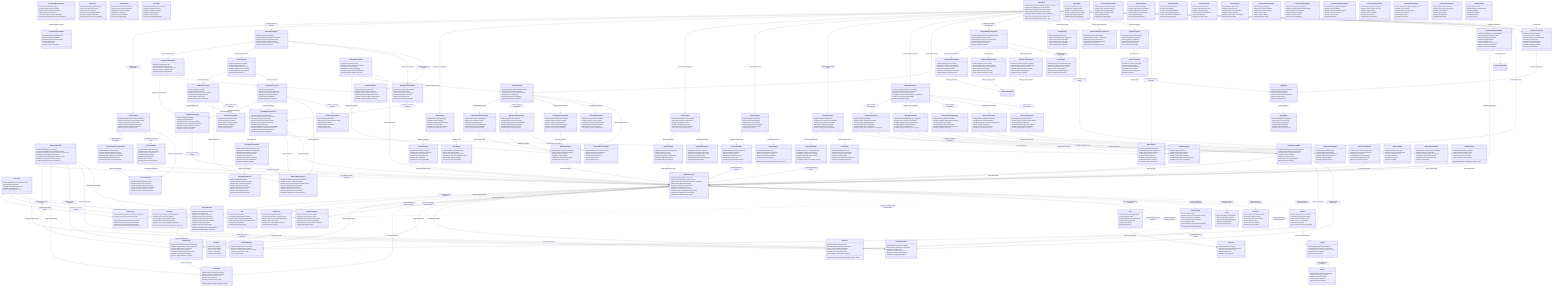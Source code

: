 classDiagram
    %% Main Application Components - The Brain of the App
    class AllinOneApplication {
        %% This is like the main control center of the entire app
        +Starts up the app when user opens it
        +Connects all the different parts of the app together
        +Manages the database connection and internet connectivity
        +Handles user authentication and security
        +Coordinates data sharing between different screens
        +Manages app settings and user preferences
        +Handles background tasks and notifications
    }

    class MainActivity {
        %% This is like the main lobby of a building - where users start and navigate
        +Shows the main navigation menu (bottom tabs)
        +Handles switching between different sections of the app
        +Manages the overall app layout and structure
        +Shows network status and connection warnings
        +Handles app permissions and security checks
        +Coordinates between different screens and features
        +Manages the app's lifecycle (start, pause, stop)
    }

    %% Core Data Models - The Information Storage
    class Transaction {
        %% Records of money coming in and going out
        +Stores amount of money (income or expense)
        +Records what the money was for (description)
        +Tracks when the transaction happened (date)
        +Categorizes the transaction (food, transport, etc.)
        +Links to student payments if it's a Wing Tzun payment
        +Shows if it's money earned or money spent
    }

    class Investment {
        %% Records of money invested in various opportunities
        +Stores investment name and type (stocks, crypto, etc.)
        +Tracks how much money was invested initially
        +Records current value and profit/loss
        +Stores images of investment documents
        +Tracks when the investment was made
        +Shows if it's an active or completed investment
    }

    class Note {
        %% Digital notes and documents
        +Stores text content and titles
        +Can include multiple images and videos
        +Supports voice recordings and audio notes
        +Tracks when notes were created and last edited
        +Supports rich text formatting
        +Can be organized and searched
    }

    class WTStudent {
        %% Student information for Wing Tzun martial arts school
        +Stores student's personal information (name, phone, email)
        +Tracks if student is currently active
        +Records profile pictures and contact details
        +Stores course registration information
        +Tracks payment status and amounts
        +Records course start and end dates
        +Stores additional notes about the student
    }

    class WTRegistration {
        %% Course registration records for students
        +Links to specific student
        +Records course fees and payment amounts
        +Stores course start and end dates
        +Tracks payment status (paid/unpaid)
        +Can include attachment documents
        +Records payment dates
        +Stores additional notes about the registration
    }

    class WTLesson {
        %% Martial arts lesson schedules
        +Records lesson titles and descriptions
        +Stores lesson dates and times
        +Tracks lesson types and categories
        +Records lesson locations
        +Stores instructor information
        +Manages lesson scheduling
    }

    class WTSeminar {
        %% Special martial arts events and seminars
        +Records seminar titles and descriptions
        +Stores event dates and locations
        +Tracks instructor information
        +Records pricing and participant limits
        +Manages participant registrations
        +Tracks if seminar is active or completed
    }

    class Task {
        %% Personal and business tasks
        +Stores task names and descriptions
        +Tracks completion status
        +Records due dates and creation dates
        +Groups tasks into categories
        +Manages task priorities
        +Tracks task progress
    }

    class TaskGroup {
        %% Categories for organizing tasks
        +Groups related tasks together
        +Uses color coding for visual organization
        +Tracks group completion status
        +Records creation dates
        +Manages task organization
    }

    class Event {
        %% Calendar events and appointments
        +Stores event titles and descriptions
        +Records event dates and times
        +Tracks event types and categories
        +Manages event scheduling
        +Supports recurring events
    }

    class HistoryItem {
        %% Historical records of all activities
        +Shows past transactions, investments, notes
        +Records dates and amounts
        +Categorizes historical items by type
        +Provides searchable history
        +Tracks all app activities over time
    }

    class Program {
        %% Workout exercise programs
        +Stores program names and descriptions
        +Contains lists of exercises for each program
        +Tracks program creation and modification dates
        +Manages exercise sequences
        +Stores workout instructions
    }

    class Workout {
        %% Individual workout sessions
        +Records workout start and end times
        +Tracks which program was followed
        +Stores exercise performance data
        +Records sets, reps, and weights
        +Tracks workout duration
        +Stores workout notes and observations
    }

    class Exercise {
        %% Individual exercises in workout programs
        +Stores exercise names and descriptions
        +Records muscle groups targeted
        +Provides exercise instructions
        +Tracks exercise categories
        +Manages exercise database
    }

    class VoiceNote {
        %% Audio recordings and voice memos
        +Stores audio file paths
        +Records audio duration
        +Tracks creation dates
        +Links to related notes
        +Manages audio playback
    }

    %% Firebase Layer - The Cloud Storage and Sync System
    class FirebaseRepository {
        %% The main data manager that handles all information
        +Manages all data storage and retrieval
        +Synchronizes data between device and cloud
        +Handles offline data storage when internet is unavailable
        +Manages data updates and changes
        +Provides real-time data synchronization
        +Handles data backup and recovery
        +Manages user data security and privacy
        +Coordinates data sharing between app features
        +Handles data validation and error checking
        +Manages data caching for faster access
    }

    class FirebaseManager {
        %% The technical interface to cloud storage
        +Connects to Google's cloud storage (Firebase)
        +Uploads and downloads files and data
        +Manages user authentication
        +Handles data encryption and security
        +Manages file storage (images, documents)
        +Coordinates with other cloud services
        +Handles data synchronization conflicts
        +Manages backup and restore operations
        +Provides real-time data updates
        +Handles network connectivity issues
    }

    class FirebaseIdManager {
        %% Creates unique identifiers for all data items
        +Generates unique IDs for new records
        +Ensures no duplicate IDs are created
        +Manages ID sequences for different data types
        +Tracks ID usage across the app
        +Prevents data conflicts
    }

    class FirebaseStorageUtil {
        %% Manages file uploads and downloads
        +Handles image and document uploads
        +Manages file organization in cloud storage
        +Provides secure file access
        +Handles file deletion and cleanup
        +Manages file sharing and permissions
        +Optimizes file storage and retrieval
    }

    class DataChangeNotifier {
        %% Notifies different parts of the app when data changes
        +Alerts screens when data is updated
        +Triggers UI refreshes when needed
        +Coordinates data updates across features
        +Manages real-time data synchronization
        +Ensures all screens show current information
        +Handles data change conflicts
    }

    class OfflineQueue {
        %% Stores actions when internet is unavailable
        +Queues data changes when offline
        +Synchronizes data when connection returns
        +Prevents data loss during connectivity issues
        +Manages offline data storage
        +Handles sync conflicts when reconnecting
        +Provides offline functionality
    }

    %% Cache Layer - Local Storage for Faster Access
    class CacheManager {
        %% Stores frequently used data locally for quick access
        +Keeps recent data on the device for fast loading
        +Reduces internet usage by storing data locally
        +Provides offline access to recent data
        +Manages storage space efficiently
        +Synchronizes with cloud data when online
        +Handles cache cleanup and updates
        +Improves app performance and speed
    }

    %% Utility Classes - Helper Functions
    class NetworkUtils {
        %% Monitors internet connectivity
        +Checks if device is connected to internet
        +Monitors connection quality and stability
        +Alerts app when connection is lost
        +Manages different network types (WiFi, mobile)
        +Handles network switching
        +Provides connection status updates
    }

    class BackupHelper {
        %% Manages data backup and restore
        +Creates backup files of all app data
        +Exports data to external storage
        +Imports data from backup files
        +Validates backup file integrity
        +Manages backup scheduling
        +Provides disaster recovery options
    }

    class LogcatHelper {
        %% Records app activity for troubleshooting
        +Captures app logs and error messages
        +Stores debugging information
        +Helps identify and fix problems
        +Provides technical support information
        +Manages log file storage
        +Assists in app maintenance
    }

    class ApiKeyManager {
        %% Securely stores API keys and credentials
        +Manages external service access keys
        +Securely stores sensitive credentials
        +Handles key rotation and updates
        +Validates key authenticity
        +Manages access permissions
        +Protects user data security
    }

    class TradingUtils {
        %% Calculates trading and investment metrics
        +Calculates profit and loss for investments
        +Computes portfolio total values
        +Provides investment summaries
        +Validates trading parameters
        +Formats currency displays
        +Analyzes investment performance
    }

    %% ViewModels - Business Logic Controllers
    class HomeViewModel {
        %% Manages the home screen data and calculations
        +Shows recent financial transactions
        +Calculates total income and expenses
        +Displays current account balance
        +Shows spending by category
        +Provides financial overview
        +Updates data in real-time
        +Manages home screen interactions
    }

    class InvestmentsViewModel {
        %% Manages investment portfolio and data
        +Tracks all investment holdings
        +Calculates total portfolio value
        +Shows profit and loss for each investment
        +Separates active and completed investments
        +Provides investment performance metrics
        +Manages investment data updates
        +Handles investment calculations
    }

    class NotesViewModel {
        %% Manages note-taking functionality
        +Handles note creation and editing
        +Manages note organization and search
        +Coordinates note data operations
        +Handles note sharing and export
        +Manages note attachments
        +Provides note search functionality
    }

    class TasksViewModel {
        %% Manages task and project organization
        +Handles task creation and management
        +Organizes tasks into groups
        +Tracks task completion status
        +Manages task priorities and due dates
        +Provides task filtering and search
        +Coordinates task data operations
    }

    class WTRegisterViewModel {
        %% Manages Wing Tzun school operations
        +Handles student registration and management
        +Tracks course enrollments and payments
        +Manages student status and information
        +Calculates course end dates
        +Handles payment processing
        +Coordinates student data operations
        +Manages lesson scheduling
    }

    class WTLessonsViewModel {
        %% Manages martial arts lesson scheduling
        +Handles lesson creation and scheduling
        +Manages lesson types and categories
        +Tracks lesson attendance
        +Coordinates lesson data operations
        +Provides lesson filtering and search
        +Manages instructor assignments
    }

    class WTSeminarsViewModel {
        %% Manages special martial arts events
        +Handles seminar planning and organization
        +Manages participant registrations
        +Tracks seminar attendance and payments
        +Coordinates seminar data operations
        +Provides seminar management tools
        +Handles event logistics
    }

    class CalendarViewModel {
        %% Manages calendar and scheduling
        +Handles event creation and management
        +Coordinates calendar data operations
        +Manages date selection and navigation
        +Provides calendar filtering and search
        +Handles recurring events
        +Coordinates with other scheduling systems
    }

    class HistoryViewModel {
        %% Manages historical data and records
        +Provides access to historical transactions
        +Offers data filtering and search
        +Generates historical reports
        +Manages data export functionality
        +Provides data analysis tools
        +Coordinates historical data operations
    }

    class WorkoutViewModel {
        %% Manages fitness and workout tracking
        +Handles workout program management
        +Tracks workout sessions and progress
        +Manages exercise database
        +Calculates workout statistics
        +Coordinates workout data operations
        +Provides fitness tracking tools
    }

    class LogErrorViewModel {
        %% Manages error logging and troubleshooting
        +Handles error capture and logging
        +Manages log file operations
        +Provides debugging information
        +Coordinates error reporting
        +Manages technical support data
        +Handles log analysis
    }

    %% UI Fragments - User Interface Screens
    class HomeFragment {
        %% The main dashboard showing financial overview
        +Displays financial summary and recent activity
        +Shows account balance and spending overview
        +Provides quick access to main features
        +Shows recent transactions and investments
        +Displays spending categories and trends
        +Offers navigation to detailed views
    }

    class TransactionsOverviewFragment {
        %% Detailed view of all financial transactions
        +Shows complete transaction history
        +Provides transaction filtering and search
        +Displays transaction details and categories
        +Offers transaction editing and management
        +Shows spending patterns and trends
        +Provides transaction export functionality
    }

    class TransactionReportFragment {
        %% Generates financial reports and analytics
        +Creates detailed financial reports
        +Shows spending analysis and trends
        +Provides chart and graph visualizations
        +Offers report export and sharing
        +Generates category spending breakdowns
        +Provides financial insights and recommendations
    }

    class InvestmentsFragment {
        %% Manages investment portfolio interface
        +Displays all investment holdings
        +Shows investment performance and metrics
        +Provides investment management tools
        +Offers investment analysis and charts
        +Handles investment data entry and editing
        +Shows portfolio diversification
    }

    class InvestmentsTabFragment {
        %% Tab view for different investment types
        +Organizes investments by type
        +Provides filtered investment views
        +Shows investment categories and groups
        +Offers investment comparison tools
        +Manages investment organization
    }

    class FuturesFragment {
        %% Manages cryptocurrency and futures trading
        +Displays cryptocurrency positions
        +Shows real-time trading data
        +Provides trading interface and tools
        +Manages trading account information
        +Shows profit/loss for crypto positions
        +Handles trading operations
    }

    class UsdMFuturesFragment {
        %% USD-margined futures trading interface
        +Shows USD futures positions
        +Displays real-time price data
        +Provides leverage and margin information
        +Manages futures trading operations
        +Shows position sizing and risk
        +Handles futures order management
    }

    class CoinMFuturesFragment {
        %% Coin-margined futures trading interface
        +Shows coin futures positions
        +Displays cryptocurrency futures data
        +Provides coin-margined trading tools
        +Manages futures position tracking
        +Shows coin-based profit/loss
        +Handles crypto futures operations
    }

    class ExternalFuturesFragment {
        %% External trading platform integration
        +Connects to external trading platforms
        +Shows external account data
        +Provides cross-platform trading view
        +Manages external API connections
        +Shows external position data
        +Handles external trading operations
    }

    class NotesFragment {
        %% Digital note-taking interface
        +Provides note creation and editing
        +Supports rich text formatting
        +Handles image and video attachments
        +Offers voice note recording
        +Provides note organization and search
        +Supports note sharing and export
    }

    class TasksFragment {
        %% Task and project management interface
        +Provides task creation and management
        +Offers task grouping and organization
        +Shows task completion tracking
        +Provides task filtering and search
        +Offers drag-and-drop task organization
        +Shows task progress and deadlines
    }

    class HistoryFragment {
        %% Historical data and records interface
        +Shows complete activity history
        +Provides historical data filtering
        +Offers data search and analysis
        +Shows historical trends and patterns
        +Provides data export functionality
        +Offers historical insights
    }

    class CalendarFragment {
        %% Calendar and scheduling interface
        +Shows calendar view with events
        +Provides event creation and management
        +Shows lesson and seminar schedules
        +Offers date navigation and selection
        +Provides event filtering and search
        +Shows recurring events and reminders
    }

    class DatabaseManagementFragment {
        %% Database management and maintenance interface
        +Shows data overview and statistics
        +Provides backup and restore functionality
        +Offers data export and import tools
        +Shows storage usage and optimization
        +Provides data cleanup tools
        +Offers database maintenance options
    }

    class LogErrorsFragment {
        %% Error logging and troubleshooting interface
        +Shows app logs and error messages
        +Provides log capture and storage
        +Offers log analysis and filtering
        +Provides debugging information
        +Offers log export and sharing
        +Shows technical support data
    }

    %% WT (Wing Tzun) UI Components - Martial Arts School Management
    class WTRegistryFragment {
        %% Main Wing Tzun school management interface
        +Provides navigation between school features
        +Shows network status for school operations
        +Manages school data synchronization
        +Coordinates between student and lesson management
        +Provides school overview and statistics
        +Handles school-wide settings
    }

    class WTStudentsFragment {
        %% Student management interface
        +Shows all registered students
        +Provides student registration and editing
        +Handles student profile management
        +Shows student status and information
        +Provides student search and filtering
        +Handles student photo and document management
    }

    class WTRegisterFragment {
        %% Course registration interface
        +Shows students available for course registration
        +Provides course enrollment functionality
        +Handles payment processing and tracking
        +Shows registration status and details
        +Provides course scheduling tools
        +Handles registration document management
    }

    class WTRegisterContentFragment {
        %% Detailed registration management
        +Shows detailed registration information
        +Provides registration editing and management
        +Handles payment status updates
        +Shows registration history and records
        +Provides document attachment management
        +Handles registration data export
    }

    class WTLessonsFragment {
        %% Lesson scheduling and management interface
        +Shows lesson schedules and calendars
        +Provides lesson creation and editing
        +Handles lesson type and category management
        +Shows instructor assignments
        +Provides lesson attendance tracking
        +Handles lesson data management
    }

    class WTSeminarsFragment {
        %% Seminar and event management interface
        +Shows upcoming and past seminars
        +Provides seminar creation and management
        +Handles participant registration
        +Shows seminar attendance and payments
        +Provides seminar logistics management
        +Handles seminar data and reporting
    }

    %% Workout UI Components - Fitness Tracking
    class WorkoutFragment {
        %% Main fitness and workout interface
        +Provides navigation between workout features
        +Shows workout overview and statistics
        +Coordinates workout program management
        +Provides fitness tracking tools
        +Shows workout history and progress
        +Handles workout data management
    }

    class WorkoutDashboardFragment {
        %% Workout overview and statistics
        +Shows workout statistics and progress
        +Displays recent workout sessions
        +Provides quick workout actions
        +Shows fitness goals and achievements
        +Provides workout recommendations
        +Shows workout performance trends
    }

    class WorkoutProgramFragment {
        %% Workout program management interface
        +Shows available workout programs
        +Provides program creation and editing
        +Handles exercise selection and organization
        +Shows program details and instructions
        +Provides program sharing and export
        +Handles program data management
    }

    class WorkoutExerciseFragment {
        %% Exercise database and management interface
        +Shows exercise database and categories
        +Provides exercise creation and editing
        +Handles muscle group organization
        +Shows exercise instructions and videos
        +Provides exercise search and filtering
        +Handles exercise data management
    }

    class ActiveWorkoutFragment {
        %% Active workout session interface
        +Shows current workout session
        +Provides exercise navigation and tracking
        +Handles set and rep counting
        +Shows workout timer and progress
        +Provides workout notes and observations
        +Handles workout completion and saving
    }

    class WorkoutStatsFragment {
        %% Workout statistics and analytics
        +Shows workout performance statistics
        +Provides progress charts and graphs
        +Shows fitness trends and improvements
        +Provides workout analysis and insights
        +Offers statistics export and sharing
        +Shows fitness goals and achievements
    }

    %% Instagram UI Components - Social Media Management
    class InstagramBusinessFragment {
        %% Instagram business management interface
        +Provides navigation between Instagram features
        +Shows Instagram account overview
        +Coordinates Instagram content management
        +Provides Instagram analytics access
        +Shows Instagram business tools
        +Handles Instagram integration
    }

    class InstagramPostsFragment {
        %% Instagram post management interface
        +Shows Instagram posts and content
        +Provides post creation and scheduling
        +Handles post analytics and performance
        +Shows post engagement metrics
        +Provides content calendar management
        +Handles Instagram content planning
    }

    class InstagramInsightsFragment {
        %% Instagram analytics and insights interface
        +Shows Instagram account analytics
        +Provides performance metrics and trends
        +Shows audience insights and demographics
        +Provides engagement analysis
        +Offers analytics reporting and export
        +Shows content performance insights
    }

    class InstagramAskAIFragment {
        %% AI-powered Instagram assistance
        +Provides AI-powered content suggestions
        +Offers automated Instagram management
        +Shows AI-generated content ideas
        +Provides automated posting capabilities
        +Offers Instagram optimization tips
        +Handles AI-powered analytics
    }

    %% Drawing UI Components - Creative Tools
    class DrawingActivity {
        %% Digital drawing and sketching interface
        +Provides digital drawing canvas
        +Offers various drawing tools and brushes
        +Handles color selection and palette
        +Provides drawing save and export
        +Offers drawing sharing capabilities
        +Handles drawing file management
    }

    %% Base Components - Foundation Elements
    class BaseFragment {
        %% Common functionality for all screens
        +Provides common UI elements and styling
        +Handles error display and user feedback
        +Shows loading indicators and progress
        +Manages network status display
        +Provides common navigation patterns
        +Handles common user interactions
    }

    class EditNoteActivity {
        %% Advanced note editing interface
        +Provides rich text editing capabilities
        +Handles multimedia content (images, videos, audio)
        +Offers advanced formatting options
        +Provides auto-save functionality
        +Handles note sharing and export
        +Offers collaborative editing features
    }

    %% Adapters - Data Display Components
    class TransactionAdapter {
        %% Displays transaction lists and details
        +Shows transaction information in lists
        +Handles transaction item interactions
        +Provides transaction filtering and sorting
        +Shows transaction categories and amounts
        +Handles transaction editing and deletion
        +Provides transaction search functionality
    }

    class InvestmentAdapter {
        %% Displays investment portfolio information
        +Shows investment details in lists
        +Handles investment item interactions
        +Displays investment performance metrics
        +Shows investment images and documents
        +Handles investment editing and management
        +Provides investment filtering and search
    }

    class NotesAdapter {
        %% Displays note lists and content
        +Shows note titles and previews in lists
        +Handles note item interactions
        +Displays note attachments and media
        +Shows note creation and modification dates
        +Handles note editing and deletion
        +Provides note search and filtering
    }

    class TasksAdapter {
        %% Displays task lists and management
        +Shows task information in lists
        +Handles task completion status
        +Provides task filtering and sorting
        +Shows task priorities and due dates
        +Handles task editing and deletion
        +Provides task search functionality
    }

    class GroupedTasksAdapter {
        %% Displays tasks organized in groups
        +Shows tasks grouped by categories
        +Handles group expansion and collapse
        +Provides task reordering within groups
        +Shows group completion status
        +Handles group editing and management
        +Provides group-based filtering
    }

    class WTStudentAdapter {
        %% Displays student lists and information
        +Shows student profiles in lists
        +Handles student status indicators
        +Displays student profile pictures
        +Shows student contact information
        +Handles student editing and management
        +Provides student search and filtering
    }

    class WTRegistrationAdapter {
        %% Displays registration information
        +Shows course registration details
        +Handles payment status display
        +Shows registration dates and amounts
        +Displays student profile information
        +Handles registration editing
        +Provides registration filtering
    }

    class HistoryAdapter {
        %% Displays historical data and records
        +Shows historical items in lists
        +Handles different item types (transactions, notes, etc.)
        +Displays historical dates and amounts
        +Shows item categories and types
        +Handles historical item interactions
        +Provides historical data filtering
    }

    class EventAdapter {
        %% Displays calendar events and appointments
        +Shows event information in lists
        +Handles event date and time display
        +Shows event types and categories
        +Displays event descriptions
        +Handles event editing and management
        +Provides event filtering and search
    }

    class BinanceFuturesAdapter {
        %% Displays cryptocurrency futures positions
        +Shows futures position information
        +Displays profit/loss for positions
        +Shows position sizes and leverage
        +Handles position management
        +Displays real-time price data
        +Provides position filtering
    }

    class BinancePositionAdapter {
        %% Displays cryptocurrency trading positions
        +Shows trading position details
        +Displays leverage and margin information
        +Shows position profit/loss
        +Handles position management
        +Displays position sizes
        +Provides position filtering
    }

    class InvestmentImageAdapter {
        %% Displays investment-related images
        +Shows investment document images
        +Handles image viewing and zooming
        +Provides fullscreen image viewing
        +Handles image sharing and export
        +Shows image thumbnails
        +Provides image management
    }

    class NoteImageAdapter {
        %% Displays note-related images
        +Shows note attachment images
        +Handles image viewing and zooming
        +Provides fullscreen image viewing
        +Handles image sharing and export
        +Shows image thumbnails
        +Provides image management
    }

    class NoteVideoAdapter {
        %% Displays note-related videos
        +Shows note video attachments
        +Handles video playback
        +Provides video thumbnail display
        +Handles video sharing and export
        +Shows video duration and information
        +Provides video management
    }

    class VoiceNoteAdapter {
        %% Displays voice note recordings
        +Shows voice note information
        +Handles audio playback controls
        +Displays recording duration
        +Provides voice note management
        +Shows recording dates
        +Handles voice note sharing
    }

    class SeminarAdapter {
        %% Displays seminar and event information
        +Shows seminar details in lists
        +Displays participant counts
        +Shows seminar pricing information
        +Handles seminar registration
        +Displays seminar dates and locations
        +Provides seminar filtering
    }

    class CategorySummaryAdapter {
        %% Displays spending category summaries
        +Shows spending by category
        +Displays percentage breakdowns
        +Provides color-coded categories
        +Shows category totals
        +Handles category filtering
        +Provides category analysis
    }

    class CategorySpendingAdapter {
        %% Displays detailed category spending
        +Shows spending trends by category
        +Displays spending amounts and percentages
        +Shows spending trend indicators
        +Handles category comparison
        +Provides spending analysis
        +Shows category breakdowns
    }

    class TransactionReportAdapter {
        %% Displays transaction report data
        +Shows transaction report information
        +Displays transaction categories
        +Shows formatted amounts and dates
        +Handles report filtering
        +Provides report export
        +Shows transaction summaries
    }

    class InvestmentSelectionAdapter {
        %% Displays investment selection interface
        +Shows available investments for selection
        +Handles investment selection state
        +Displays investment information
        +Provides investment filtering
        +Handles multi-selection
        +Shows selection status
    }

    class InvestmentDropdownAdapter {
        %% Displays investment dropdown selection
        +Shows investment options in dropdown
        +Handles investment filtering
        +Displays investment names and types
        +Provides search functionality
        +Handles selection events
        +Shows filtered results
    }

    class CategoryDropdownAdapter {
        %% Displays category dropdown selection
        +Shows category options in dropdown
        +Displays category names and colors
        +Handles category filtering
        +Provides search functionality
        +Handles selection events
        +Shows category organization
    }

    class InvestmentPagerAdapter {
        %% Displays investment images in pager view
        +Shows investment images in swipeable view
        +Handles image navigation
        +Provides fullscreen image viewing
        +Handles image zooming
        +Shows image captions
        +Provides image sharing
    }

    class FullscreenImageAdapter {
        %% Displays fullscreen image viewing
        +Shows images in fullscreen mode
        +Handles image zooming and panning
        +Provides swipe navigation
        +Handles image sharing
        +Shows image information
        +Provides image controls
    }

    class LogEntryAdapter {
        %% Displays log entries and error messages
        +Shows log entries in lists
        +Displays log levels and timestamps
        +Handles log filtering
        +Shows error messages
        +Provides log search
        +Handles log export
    }

    class WTEventAdapter {
        %% Displays Wing Tzun events and activities
        +Shows event information in lists
        +Displays event types and categories
        +Shows event dates and times
        +Handles event filtering
        +Provides event search
        +Shows event details
    }

    %% API Components - External Service Integration
    class ExternalBinanceRepository {
        %% Manages Binance cryptocurrency exchange integration
        +Connects to Binance trading platform
        +Retrieves account information and balances
        +Fetches trading positions and orders
        +Handles cryptocurrency trading operations
        +Manages API authentication and security
        +Provides real-time market data
        +Handles trading order placement and cancellation
        +Manages WebSocket connections for live data
        +Coordinates with Binance trading services
        +Handles trading account management
    }

    class ExternalBinanceApiClient {
        %% Technical interface to Binance API
        +Makes HTTP requests to Binance servers
        +Handles API authentication and signatures
        +Manages API rate limiting and quotas
        +Processes API responses and data
        +Handles API error responses
        +Manages API versioning and updates
        +Provides secure API communication
        +Handles API request formatting
    }

    class BinanceWebSocketClient {
        %% Manages real-time data connections
        +Establishes WebSocket connections to Binance
        +Receives real-time market data updates
        +Handles connection management and reconnection
        +Processes streaming data and updates
        +Manages subscription to data feeds
        +Handles connection errors and recovery
        +Provides real-time price and trade data
        +Manages multiple data stream subscriptions
    }

    class BinanceExternalService {
        %% Defines API endpoints and operations
        +Defines trading API endpoints
        +Specifies account information endpoints
        +Defines order management endpoints
        +Specifies market data endpoints
        +Defines authentication requirements
        +Specifies API response formats
        +Defines error handling procedures
        +Specifies rate limiting requirements
    }

    %% Workers - Background Task Management
    class BackupWorker {
        %% Handles automatic data backup operations
        +Performs scheduled data backups
        +Uploads backup files to cloud storage
        +Notifies users of backup completion
        +Handles backup error recovery
        +Manages backup scheduling
        +Provides backup status updates
        +Handles backup file management
        +Ensures data safety and recovery
    }

    class ExpirationNotificationWorker {
        %% Manages expiration notifications and reminders
        +Checks for expiring items and subscriptions
        +Sends notification reminders to users
        +Manages notification scheduling
        +Handles notification delivery
        +Tracks notification history
        +Provides notification customization
        +Manages notification preferences
        +Ensures timely user notifications
    }

    class LogcatCaptureWorker {
        %% Captures and manages app logs
        +Captures system and app logs
        +Saves logs to files for analysis
        +Manages log file storage and cleanup
        +Provides log analysis tools
        +Handles log export and sharing
        +Manages log retention policies
        +Provides debugging information
        +Assists in troubleshooting
    }

    %% Relationships - How Components Work Together
    AllinOneApplication --> FirebaseRepository : "Coordinates all data operations"
    AllinOneApplication --> CacheManager : "Manages local data storage"
    AllinOneApplication --> NetworkUtils : "Monitors connectivity"
    AllinOneApplication --> FirebaseIdManager : "Manages unique identifiers"
    AllinOneApplication --> FirebaseStorageUtil : "Handles file storage"
    AllinOneApplication --> DataChangeNotifier : "Coordinates data updates"

    MainActivity --> HomeFragment : "Shows financial dashboard"
    MainActivity --> InvestmentsFragment : "Shows investment portfolio"
    MainActivity --> NotesFragment : "Shows note management"
    MainActivity --> TasksFragment : "Shows task management"
    MainActivity --> HistoryFragment : "Shows activity history"
    MainActivity --> CalendarFragment : "Shows calendar and events"
    MainActivity --> WTRegistryFragment : "Shows martial arts school"
    MainActivity --> WorkoutFragment : "Shows fitness tracking"
    MainActivity --> InstagramBusinessFragment : "Shows social media management"
    MainActivity --> DrawingActivity : "Shows drawing tools"
    MainActivity --> EditNoteActivity : "Shows advanced note editing"
    MainActivity --> DatabaseManagementFragment : "Shows data management"
    MainActivity --> LogErrorsFragment : "Shows error logging"
    MainActivity --> BackupWorker : "Manages automatic backups"
    MainActivity --> ExpirationNotificationWorker : "Manages notifications"
    MainActivity --> LogcatCaptureWorker : "Manages log capture"

    %% Fragment Relationships - Screen Navigation
    HomeFragment --> TransactionsOverviewFragment : "Shows detailed transactions"
    HomeFragment --> HomeViewModel : "Manages home screen data"
    HomeViewModel --> FirebaseRepository : "Retrieves financial data"

    InvestmentsFragment --> InvestmentsTabFragment : "Shows investment tabs"
    InvestmentsFragment --> FuturesFragment : "Shows trading interface"
    InvestmentsFragment --> ExternalFuturesFragment : "Shows external trading"
    InvestmentsTabFragment --> InvestmentsViewModel : "Manages investment data"
    FuturesFragment --> UsdMFuturesFragment : "Shows USD futures"
    FuturesFragment --> CoinMFuturesFragment : "Shows coin futures"
    UsdMFuturesFragment --> InvestmentsViewModel : "Manages futures data"
    UsdMFuturesFragment --> ExternalBinanceRepository : "Connects to Binance"
    UsdMFuturesFragment --> BinanceWebSocketClient : "Gets real-time data"
    CoinMFuturesFragment --> InvestmentsViewModel : "Manages crypto data"
    CoinMFuturesFragment --> ExternalBinanceRepository : "Connects to Binance"
    CoinMFuturesFragment --> BinanceWebSocketClient : "Gets real-time data"
    ExternalFuturesFragment --> ExternalBinanceRepository : "Connects to external platforms"
    InvestmentsViewModel --> FirebaseRepository : "Manages investment storage"

    NotesFragment --> NotesViewModel : "Manages note data"
    NotesViewModel --> FirebaseRepository : "Stores and retrieves notes"
    EditNoteActivity --> FirebaseRepository : "Saves edited notes"

    TasksFragment --> TasksViewModel : "Manages task data"
    TasksViewModel --> FirebaseRepository : "Stores and retrieves tasks"

    HistoryFragment --> HistoryViewModel : "Manages historical data"
    HistoryViewModel --> FirebaseRepository : "Retrieves historical records"

    CalendarFragment --> CalendarViewModel : "Manages calendar data"
    CalendarViewModel --> FirebaseRepository : "Stores and retrieves events"

    %% WT (Wing Tzun) Relationships - Martial Arts School Management
    WTRegistryFragment --> WTStudentsFragment : "Shows student management"
    WTRegistryFragment --> WTRegisterFragment : "Shows course registration"
    WTRegistryFragment --> WTRegisterContentFragment : "Shows detailed registration"
    WTRegistryFragment --> WTLessonsFragment : "Shows lesson scheduling"
    WTRegistryFragment --> WTSeminarsFragment : "Shows event management"
    WTStudentsFragment --> WTRegisterViewModel : "Manages student data"
    WTRegisterFragment --> WTRegisterViewModel : "Manages registration data"
    WTRegisterContentFragment --> WTRegisterViewModel : "Manages detailed registration"
    WTLessonsFragment --> WTLessonsViewModel : "Manages lesson data"
    WTSeminarsFragment --> WTSeminarsViewModel : "Manages seminar data"
    WTRegisterViewModel --> FirebaseRepository : "Stores school data"
    WTRegisterViewModel --> FirebaseIdManager : "Creates student IDs"
    WTRegisterViewModel --> FirebaseStorageUtil : "Handles student documents"
    WTLessonsViewModel --> FirebaseRepository : "Stores lesson data"
    WTSeminarsViewModel --> FirebaseRepository : "Stores seminar data"

    %% Workout Relationships - Fitness Tracking
    WorkoutFragment --> WorkoutDashboardFragment : "Shows fitness overview"
    WorkoutFragment --> WorkoutProgramFragment : "Shows program management"
    WorkoutFragment --> WorkoutExerciseFragment : "Shows exercise database"
    WorkoutFragment --> WorkoutStatsFragment : "Shows fitness statistics"
    WorkoutFragment --> WorkoutViewModel : "Manages workout data"
    WorkoutViewModel --> FirebaseRepository : "Stores fitness data"
    WorkoutDashboardFragment --> WorkoutViewModel : "Shows workout stats"
    WorkoutProgramFragment --> WorkoutViewModel : "Manages programs"
    WorkoutExerciseFragment --> WorkoutViewModel : "Manages exercises"
    ActiveWorkoutFragment --> WorkoutViewModel : "Tracks active workout"
    ActiveWorkoutFragment --> WorkoutFragment : "Returns to workout menu"
    ActiveWorkoutFragment --> FirebaseRepository : "Saves workout data"

    %% Instagram Relationships - Social Media Management
    InstagramBusinessFragment --> InstagramPostsFragment : "Shows post management"
    InstagramBusinessFragment --> InstagramInsightsFragment : "Shows analytics"
    InstagramBusinessFragment --> InstagramAskAIFragment : "Shows AI assistance"
    InstagramBusinessFragment --> BaseFragment : "Provides common functionality"
    InstagramPostsFragment --> InstagramViewModel : "Manages post data"
    InstagramInsightsFragment --> InstagramViewModel : "Manages analytics data"
    InstagramAskAIFragment --> InstagramViewModel : "Manages AI interactions"

    %% Firebase Layer Relationships - Data Management
    FirebaseRepository --> FirebaseManager : "Coordinates data operations"
    FirebaseRepository --> OfflineQueue : "Handles offline operations"
    FirebaseRepository --> CacheManager : "Manages local caching"
    FirebaseRepository --> NetworkUtils : "Checks connectivity"
    FirebaseRepository --> FirebaseIdManager : "Creates unique IDs"
    FirebaseRepository --> DataChangeNotifier : "Notifies data changes"
    FirebaseRepository --> FirebaseStorageUtil : "Handles file storage"

    FirebaseManager --> FirebaseIdManager : "Creates document IDs"
    FirebaseManager --> FirebaseStorageUtil : "Manages file uploads"

    %% API Relationships - External Service Integration
    ExternalBinanceRepository --> ExternalBinanceApiClient : "Makes API calls"
    ExternalBinanceRepository --> BinanceWebSocketClient : "Gets real-time data"
    ExternalBinanceRepository --> BackupWorker : "Backs up trading data"
    ExternalBinanceRepository --> FirebaseRepository : "Stores trading data"
    ExternalBinanceApiClient --> BinanceExternalService : "Defines API endpoints"
    ExternalBinanceApiClient --> BinanceWebSocketClient : "Manages connections"

    %% Utility Relationships - Helper Functions
    OfflineQueue --> CacheManager : "Stores offline data"
    CacheManager --> NetworkUtils : "Checks connectivity"
    LogcatHelper --> BackupHelper : "Backs up log files"
    LogErrorsFragment --> LogErrorViewModel : "Shows error data"
    LogErrorViewModel --> LogcatHelper : "Captures logs"
    MainActivity --> BackupWorker : "Schedules backups"
    MainActivity --> ExpirationNotificationWorker : "Schedules notifications"
    MainActivity --> LogcatCaptureWorker : "Captures logs"
    BackupWorker --> FirebaseRepository : "Backs up data"
    ExpirationNotificationWorker --> FirebaseRepository : "Checks expiring items"
    ExpirationNotificationWorker --> NotificationManager : "Sends notifications"
    LogcatCaptureWorker --> LogcatHelper : "Captures system logs"

    %% Data Flow Relationships - How Information Moves
    FirebaseRepository ..> Transaction : "Stores and retrieves financial records"
    FirebaseRepository ..> Investment : "Stores and retrieves investment data"
    FirebaseRepository ..> Note : "Stores and retrieves notes and documents"
    FirebaseRepository ..> Task : "Stores and retrieves task information"
    FirebaseRepository ..> TaskGroup : "Stores and retrieves task categories"
    FirebaseRepository ..> WTStudent : "Stores and retrieves student information"
    FirebaseRepository ..> WTRegistration : "Stores and retrieves course registrations"
    FirebaseRepository ..> Event : "Stores and retrieves calendar events"
    FirebaseRepository ..> WTLesson : "Stores and retrieves lesson schedules"
    FirebaseRepository ..> Program : "Stores and retrieves workout programs"
    FirebaseRepository ..> Workout : "Stores and retrieves workout sessions"

    %% Adapter Relationships - Data Display
    HomeFragment --> TransactionAdapter : "Shows recent transactions"
    TransactionsOverviewFragment --> TransactionAdapter : "Shows all transactions"
    TransactionReportFragment --> TransactionReportAdapter : "Shows transaction reports"
    InvestmentsFragment --> InvestmentAdapter : "Shows investment portfolio"
    InvestmentsTabFragment --> InvestmentAdapter : "Shows filtered investments"
    UsdMFuturesFragment --> BinanceFuturesAdapter : "Shows USD futures positions"
    CoinMFuturesFragment --> BinancePositionAdapter : "Shows coin futures positions"
    NotesFragment --> NotesAdapter : "Shows note list"
    TasksFragment --> GroupedTasksAdapter : "Shows grouped tasks"
    HistoryFragment --> HistoryAdapter : "Shows historical data"
    CalendarFragment --> EventAdapter : "Shows calendar events"
    WTStudentsFragment --> WTStudentAdapter : "Shows student list"
    WTRegisterFragment --> WTRegistrationAdapter : "Shows registrations"
    WTLessonsFragment --> WTEventAdapter : "Shows lesson events"
    WorkoutProgramFragment --> InvestmentSelectionAdapter : "Shows exercise selection"

    %% Data Model Relationships - How Data Connects
    WTRegistration --> WTStudent : "Links registration to student"
    Workout --> Program : "Links workout to program"
    Program --> Exercise : "Links program to exercises"
    Note --> VoiceNote : "Links note to voice recordings"
    Task --> TaskGroup : "Links task to category"
    HistoryItem --> Transaction : "Records transaction history"
    HistoryItem --> Investment : "Records investment history"
    HistoryItem --> Note : "Records note history"
    HistoryItem --> WTStudent : "Records student history"